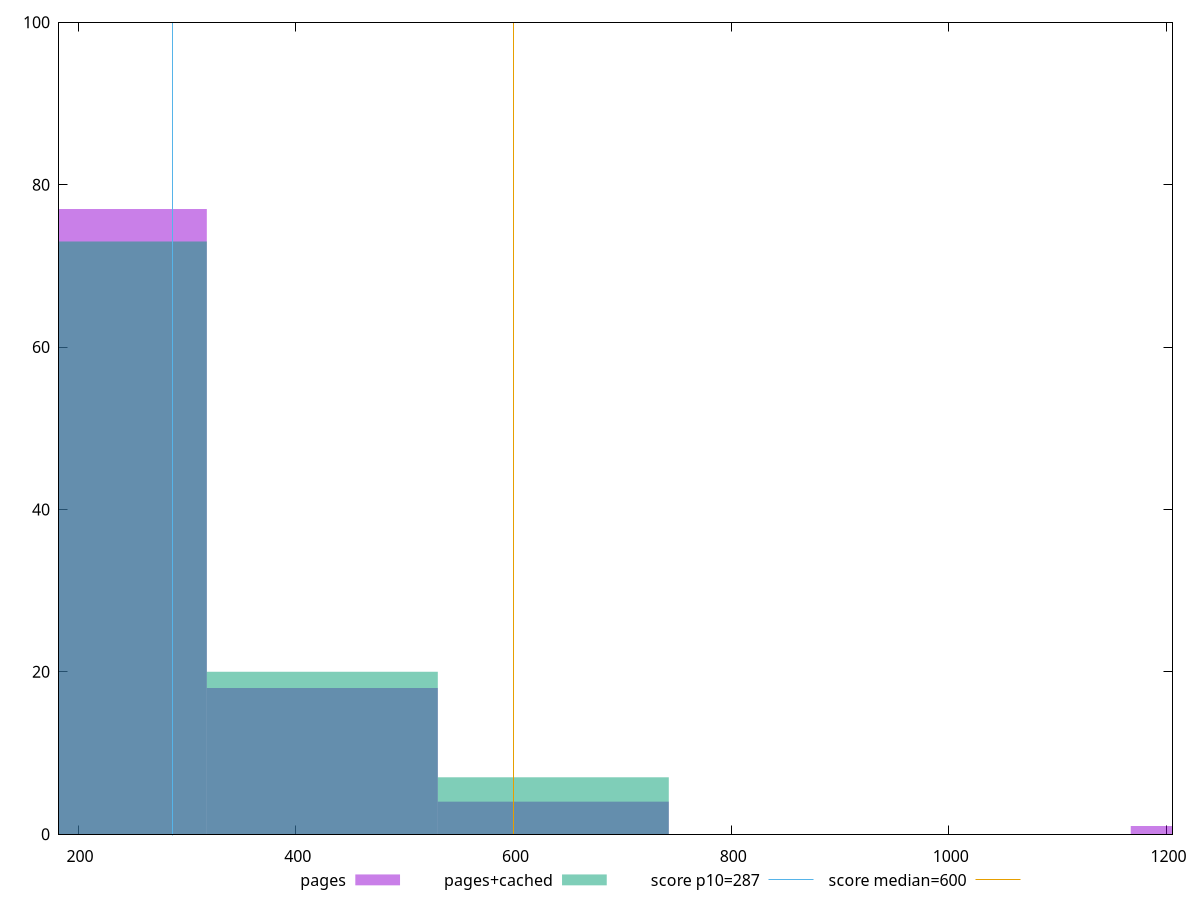 reset

$pages <<EOF
636.6263842719644 4
1273.2527685439288 1
212.20879475732147 77
424.41758951464294 18
EOF

$pagesCached <<EOF
636.6263842719644 7
424.41758951464294 20
212.20879475732147 73
EOF

set key outside below
set boxwidth 212.20879475732147
set xrange [182.4999999999991:1205.500000000001]
set yrange [0:100]
set trange [0:100]
set style fill transparent solid 0.5 noborder

set parametric
set terminal svg size 640, 500 enhanced background rgb 'white'
set output "report_00019_2021-02-10T18-14-37.922Z//total-blocking-time/comparison/histogram/0_vs_1.svg"

plot $pages title "pages" with boxes, \
     $pagesCached title "pages+cached" with boxes, \
     287,t title "score p10=287", \
     600,t title "score median=600"

reset
